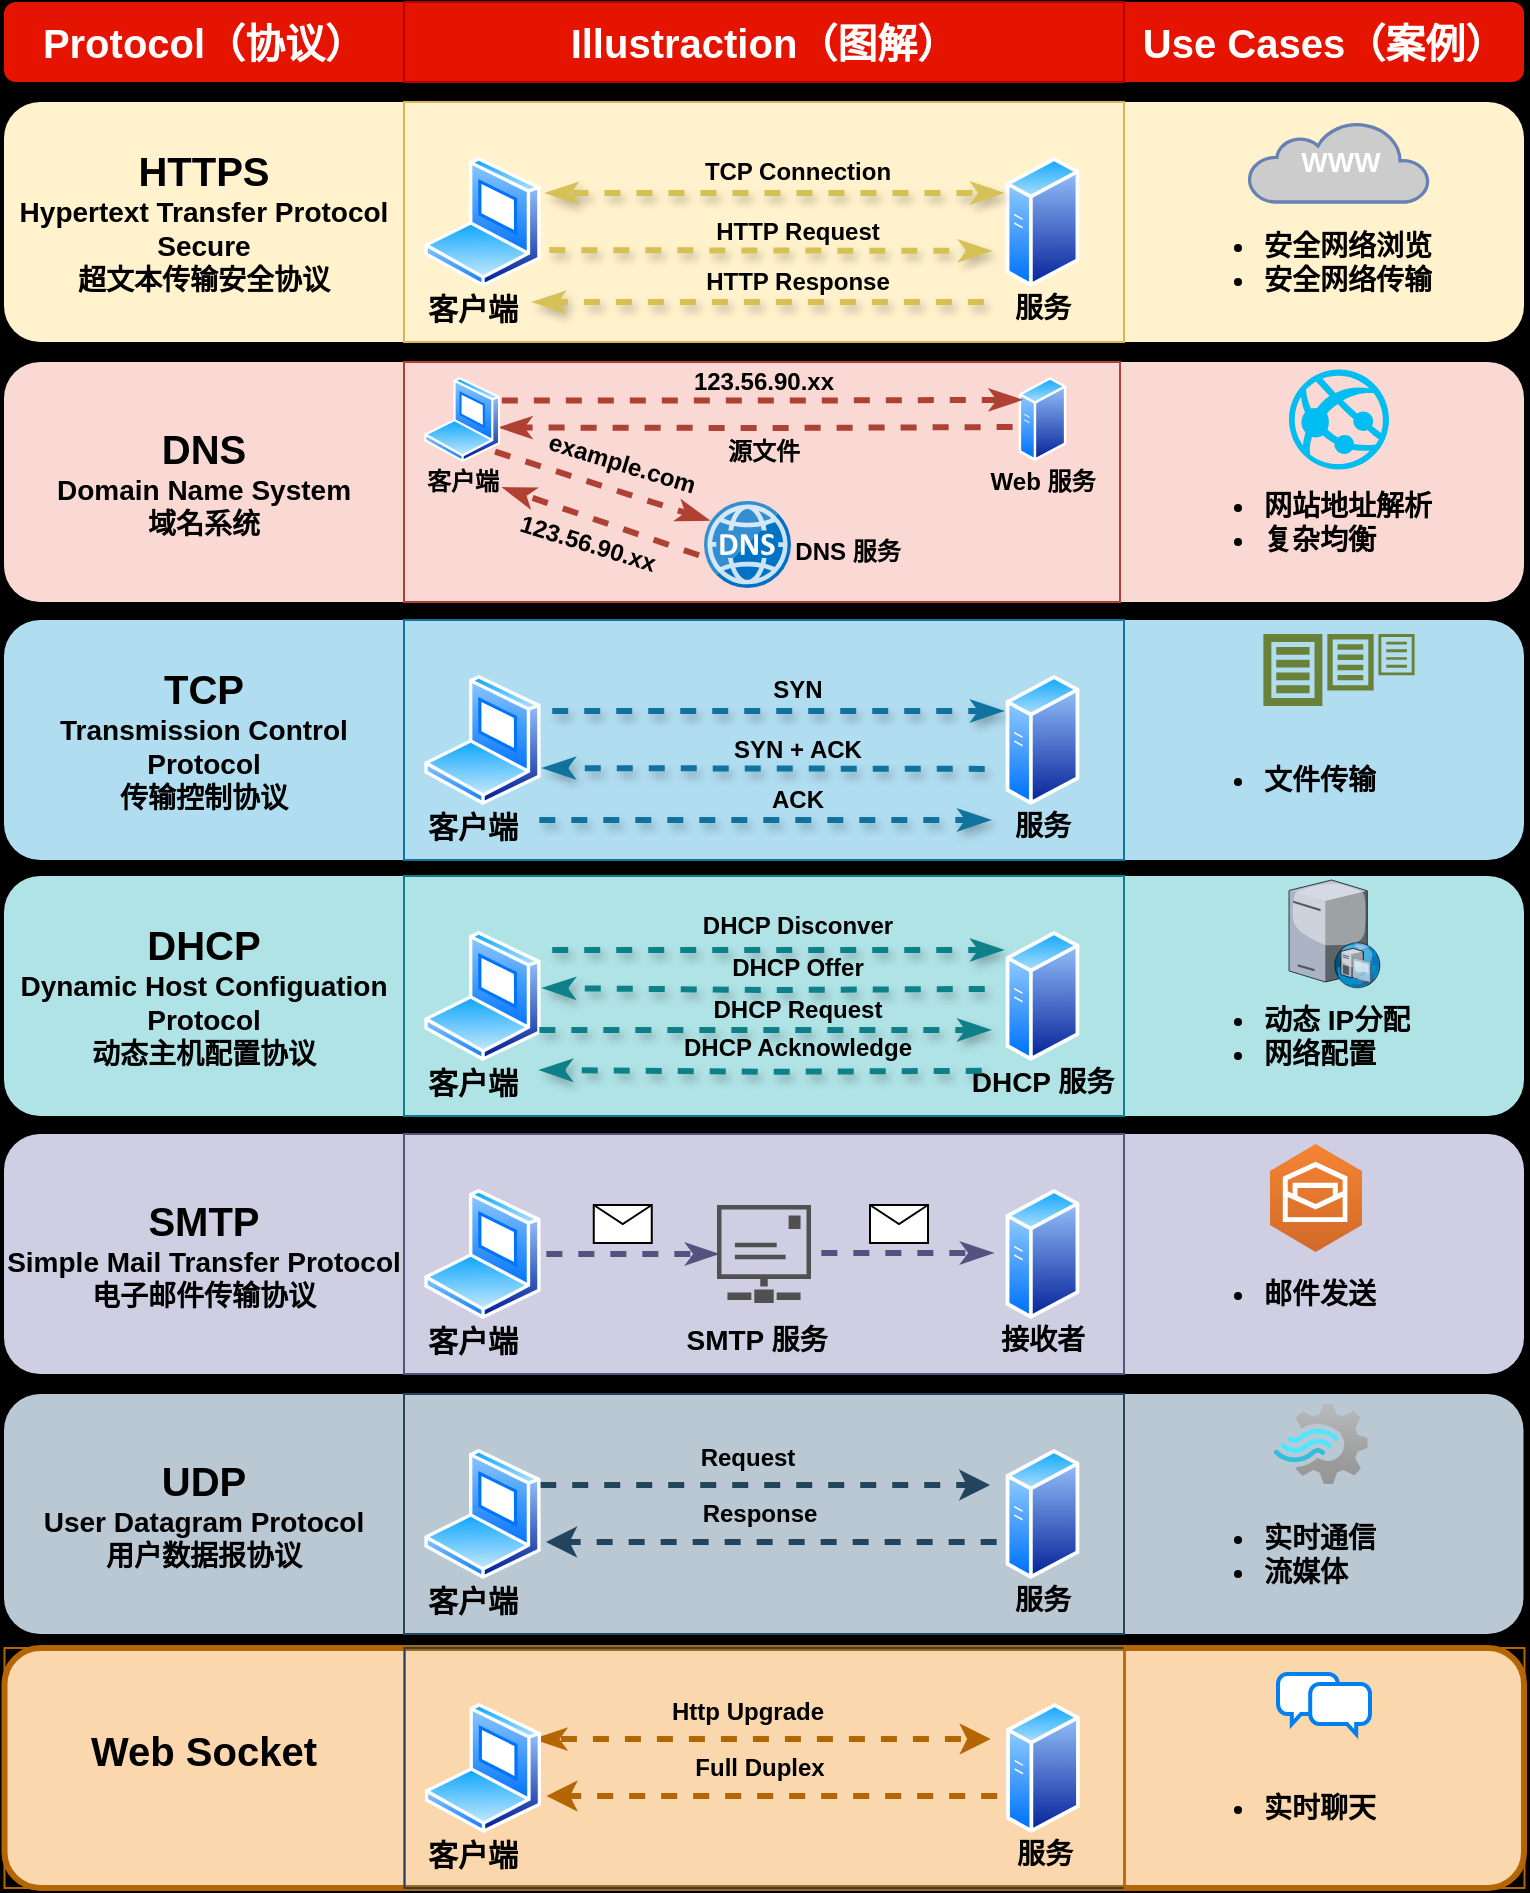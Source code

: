 <mxfile version="24.7.6">
  <diagram name="第 1 页" id="50eeZr3p8XBi8ec4Q3VI">
    <mxGraphModel dx="1306" dy="708" grid="0" gridSize="10" guides="1" tooltips="1" connect="1" arrows="1" fold="1" page="1" pageScale="1" pageWidth="827" pageHeight="1169" background="#000000" math="0" shadow="0">
      <root>
        <mxCell id="0" />
        <mxCell id="1" parent="0" />
        <mxCell id="QmDL1ngPozNIfJA5Vx8l-14" value="" style="childLayout=tableLayout;recursiveResize=0;shadow=0;fillColor=#e51400;fontColor=#FFFFFF;strokeColor=none;rounded=1;strokeWidth=3;" vertex="1" parent="1">
          <mxGeometry x="40" y="80" width="760" height="40" as="geometry" />
        </mxCell>
        <mxCell id="QmDL1ngPozNIfJA5Vx8l-15" value="" style="shape=tableRow;horizontal=0;startSize=0;swimlaneHead=0;swimlaneBody=0;top=0;left=0;bottom=0;right=0;dropTarget=0;collapsible=0;recursiveResize=0;expand=0;fontStyle=0;fillColor=none;strokeColor=inherit;" vertex="1" parent="QmDL1ngPozNIfJA5Vx8l-14">
          <mxGeometry width="760" height="40" as="geometry" />
        </mxCell>
        <mxCell id="QmDL1ngPozNIfJA5Vx8l-16" value="Protocol（协议）" style="connectable=0;recursiveResize=0;strokeColor=inherit;fillColor=none;align=center;whiteSpace=wrap;html=1;fontStyle=1;fontSize=20;fontColor=#ffffff;" vertex="1" parent="QmDL1ngPozNIfJA5Vx8l-15">
          <mxGeometry width="200" height="40" as="geometry">
            <mxRectangle width="200" height="40" as="alternateBounds" />
          </mxGeometry>
        </mxCell>
        <mxCell id="QmDL1ngPozNIfJA5Vx8l-17" value="Illustraction（图解）" style="connectable=0;recursiveResize=0;strokeColor=#b30000;fillColor=none;align=center;whiteSpace=wrap;html=1;fontStyle=1;fontSize=20;fontColor=#ffffff;strokeWidth=1;" vertex="1" parent="QmDL1ngPozNIfJA5Vx8l-15">
          <mxGeometry x="200" width="360" height="40" as="geometry">
            <mxRectangle width="360" height="40" as="alternateBounds" />
          </mxGeometry>
        </mxCell>
        <mxCell id="QmDL1ngPozNIfJA5Vx8l-18" value="Use&amp;nbsp;&lt;span style=&quot;background-color: initial; font-size: 20px;&quot;&gt;Cases（案例）&lt;/span&gt;" style="connectable=0;recursiveResize=0;strokeColor=inherit;fillColor=none;align=center;whiteSpace=wrap;html=1;fontStyle=1;fontSize=20;fontColor=#ffffff;" vertex="1" parent="QmDL1ngPozNIfJA5Vx8l-15">
          <mxGeometry x="560" width="200" height="40" as="geometry">
            <mxRectangle width="200" height="40" as="alternateBounds" />
          </mxGeometry>
        </mxCell>
        <mxCell id="QmDL1ngPozNIfJA5Vx8l-28" value="" style="childLayout=tableLayout;recursiveResize=0;shadow=0;fillColor=#fff2cc;strokeColor=none;strokeWidth=3;rounded=1;glass=0;" vertex="1" parent="1">
          <mxGeometry x="40" y="130" width="760" height="120" as="geometry" />
        </mxCell>
        <mxCell id="QmDL1ngPozNIfJA5Vx8l-29" value="" style="shape=tableRow;horizontal=0;startSize=0;swimlaneHead=0;swimlaneBody=0;top=0;left=0;bottom=0;right=0;dropTarget=0;collapsible=0;recursiveResize=0;expand=0;fontStyle=0;fillColor=none;strokeColor=inherit;" vertex="1" parent="QmDL1ngPozNIfJA5Vx8l-28">
          <mxGeometry width="760" height="120" as="geometry" />
        </mxCell>
        <mxCell id="QmDL1ngPozNIfJA5Vx8l-30" value="&lt;font style=&quot;font-size: 20px;&quot;&gt;&lt;b&gt;HTTPS&lt;/b&gt;&lt;/font&gt;&lt;div style=&quot;font-size: 14px;&quot;&gt;&lt;font style=&quot;font-size: 14px;&quot;&gt;&lt;b style=&quot;&quot;&gt;Hypertext Transfer Protocol Secure&lt;br&gt;&lt;/b&gt;&lt;/font&gt;&lt;/div&gt;&lt;div style=&quot;font-size: 14px;&quot;&gt;&lt;font style=&quot;font-size: 14px;&quot;&gt;&lt;b style=&quot;&quot;&gt;超文本&lt;span style=&quot;background-color: initial;&quot;&gt;传输&lt;/span&gt;&lt;span style=&quot;background-color: initial;&quot;&gt;安全协议&lt;/span&gt;&lt;/b&gt;&lt;/font&gt;&lt;/div&gt;" style="connectable=0;recursiveResize=0;strokeColor=inherit;fillColor=none;align=center;whiteSpace=wrap;html=1;" vertex="1" parent="QmDL1ngPozNIfJA5Vx8l-29">
          <mxGeometry width="200" height="120" as="geometry">
            <mxRectangle width="200" height="120" as="alternateBounds" />
          </mxGeometry>
        </mxCell>
        <mxCell id="QmDL1ngPozNIfJA5Vx8l-31" value="" style="connectable=0;recursiveResize=0;strokeColor=#d6b656;fillColor=none;align=center;whiteSpace=wrap;html=1;strokeWidth=1;" vertex="1" parent="QmDL1ngPozNIfJA5Vx8l-29">
          <mxGeometry x="200" width="360" height="120" as="geometry">
            <mxRectangle width="360" height="120" as="alternateBounds" />
          </mxGeometry>
        </mxCell>
        <mxCell id="QmDL1ngPozNIfJA5Vx8l-32" value="" style="connectable=0;recursiveResize=0;strokeColor=inherit;fillColor=none;align=center;whiteSpace=wrap;html=1;" vertex="1" parent="QmDL1ngPozNIfJA5Vx8l-29">
          <mxGeometry x="560" width="200" height="120" as="geometry">
            <mxRectangle width="200" height="120" as="alternateBounds" />
          </mxGeometry>
        </mxCell>
        <mxCell id="QmDL1ngPozNIfJA5Vx8l-35" value="" style="image;perimeter=ellipsePerimeter;html=1;align=center;shadow=0;dashed=0;spacingTop=3;image=img/lib/active_directory/generic_server.svg;" vertex="1" parent="1">
          <mxGeometry x="530" y="157.5" width="58.5" height="65" as="geometry" />
        </mxCell>
        <mxCell id="QmDL1ngPozNIfJA5Vx8l-37" style="edgeStyle=orthogonalEdgeStyle;rounded=0;orthogonalLoop=1;jettySize=auto;html=1;exitX=1;exitY=0.25;exitDx=0;exitDy=0;startArrow=classicThin;startFill=1;flowAnimation=1;strokeWidth=3;shadow=1;curved=0;strokeColor=#d6c157;endArrow=classicThin;endFill=1;" edge="1" parent="1">
          <mxGeometry relative="1" as="geometry">
            <mxPoint x="311.448" y="175.546" as="sourcePoint" />
            <mxPoint x="539.073" y="175.5" as="targetPoint" />
            <Array as="points">
              <mxPoint x="476" y="176" />
              <mxPoint x="476" y="176" />
            </Array>
          </mxGeometry>
        </mxCell>
        <mxCell id="QmDL1ngPozNIfJA5Vx8l-36" value="" style="image;aspect=fixed;perimeter=ellipsePerimeter;html=1;align=center;shadow=0;dashed=0;spacingTop=3;image=img/lib/active_directory/laptop_client.svg;" vertex="1" parent="1">
          <mxGeometry x="250" y="157.5" width="58.5" height="65" as="geometry" />
        </mxCell>
        <mxCell id="QmDL1ngPozNIfJA5Vx8l-39" style="edgeStyle=orthogonalEdgeStyle;rounded=0;orthogonalLoop=1;jettySize=auto;html=1;exitX=1;exitY=0.25;exitDx=0;exitDy=0;startArrow=none;startFill=0;flowAnimation=1;strokeWidth=3;shadow=1;curved=0;strokeColor=#d6c157;endArrow=classicThin;endFill=1;" edge="1" parent="1">
          <mxGeometry relative="1" as="geometry">
            <mxPoint x="532.623" y="230" as="sourcePoint" />
            <mxPoint x="304.998" y="230.046" as="targetPoint" />
            <Array as="points">
              <mxPoint x="469.55" y="230.5" />
              <mxPoint x="469.55" y="230.5" />
            </Array>
          </mxGeometry>
        </mxCell>
        <mxCell id="QmDL1ngPozNIfJA5Vx8l-40" value="&lt;font style=&quot;font-size: 15px;&quot;&gt;客户端&lt;/font&gt;" style="text;strokeColor=none;fillColor=none;html=1;fontSize=15;fontStyle=1;verticalAlign=middle;align=center;" vertex="1" parent="1">
          <mxGeometry x="238.5" y="222.5" width="70" height="20" as="geometry" />
        </mxCell>
        <mxCell id="QmDL1ngPozNIfJA5Vx8l-41" value="&lt;span style=&quot;font-size: 14px;&quot;&gt;服务&lt;/span&gt;" style="text;strokeColor=none;fillColor=none;html=1;fontSize=14;fontStyle=1;verticalAlign=middle;align=center;" vertex="1" parent="1">
          <mxGeometry x="524.25" y="222.5" width="70" height="20" as="geometry" />
        </mxCell>
        <mxCell id="QmDL1ngPozNIfJA5Vx8l-42" value="TCP Connection" style="text;html=1;align=center;verticalAlign=middle;whiteSpace=wrap;rounded=0;fontStyle=1" vertex="1" parent="1">
          <mxGeometry x="384" y="150" width="106" height="30" as="geometry" />
        </mxCell>
        <mxCell id="QmDL1ngPozNIfJA5Vx8l-44" value="" style="edgeStyle=orthogonalEdgeStyle;rounded=0;orthogonalLoop=1;jettySize=auto;html=1;exitX=1;exitY=0.25;exitDx=0;exitDy=0;startArrow=none;startFill=0;flowAnimation=1;strokeWidth=3;shadow=1;curved=0;strokeColor=#d6c157;entryX=0;entryY=0.75;entryDx=0;entryDy=0;endArrow=classicThin;endFill=1;" edge="1" parent="1" target="QmDL1ngPozNIfJA5Vx8l-35">
          <mxGeometry relative="1" as="geometry">
            <mxPoint x="309.998" y="204.046" as="sourcePoint" />
            <mxPoint x="537.623" y="204" as="targetPoint" />
            <Array as="points" />
          </mxGeometry>
        </mxCell>
        <mxCell id="QmDL1ngPozNIfJA5Vx8l-43" value="HTTP Request" style="text;html=1;align=center;verticalAlign=middle;whiteSpace=wrap;rounded=0;fontStyle=1" vertex="1" parent="1">
          <mxGeometry x="384" y="180" width="106" height="30" as="geometry" />
        </mxCell>
        <mxCell id="QmDL1ngPozNIfJA5Vx8l-45" value="HTTP Response" style="text;html=1;align=center;verticalAlign=middle;whiteSpace=wrap;rounded=0;fontStyle=1" vertex="1" parent="1">
          <mxGeometry x="384" y="205" width="106" height="30" as="geometry" />
        </mxCell>
        <mxCell id="QmDL1ngPozNIfJA5Vx8l-47" value="WWW" style="html=1;outlineConnect=0;fillColor=#CCCCCC;strokeColor=#6881B3;gradientColor=none;gradientDirection=north;strokeWidth=2;shape=mxgraph.networks.cloud;fontColor=#ffffff;fontStyle=1;fontSize=14;" vertex="1" parent="1">
          <mxGeometry x="662.5" y="140" width="90" height="40" as="geometry" />
        </mxCell>
        <mxCell id="QmDL1ngPozNIfJA5Vx8l-49" value="&lt;ul style=&quot;font-size: 14px;&quot;&gt;&lt;li style=&quot;font-size: 14px;&quot;&gt;安全网络浏览&lt;/li&gt;&lt;li style=&quot;font-size: 14px;&quot;&gt;安全网络传输&lt;/li&gt;&lt;/ul&gt;" style="text;strokeColor=none;fillColor=none;html=1;whiteSpace=wrap;verticalAlign=middle;overflow=hidden;fontStyle=1;fontSize=14;" vertex="1" parent="1">
          <mxGeometry x="627.5" y="170" width="160" height="80" as="geometry" />
        </mxCell>
        <mxCell id="QmDL1ngPozNIfJA5Vx8l-50" value="" style="childLayout=tableLayout;recursiveResize=0;shadow=0;fillColor=#fad9d5;strokeColor=none;strokeWidth=3;rounded=1;glass=0;" vertex="1" parent="1">
          <mxGeometry x="40" y="260" width="760" height="120" as="geometry" />
        </mxCell>
        <mxCell id="QmDL1ngPozNIfJA5Vx8l-51" value="" style="shape=tableRow;horizontal=0;startSize=0;swimlaneHead=0;swimlaneBody=0;top=0;left=0;bottom=0;right=0;dropTarget=0;collapsible=0;recursiveResize=0;expand=0;fontStyle=0;fillColor=none;strokeColor=inherit;" vertex="1" parent="QmDL1ngPozNIfJA5Vx8l-50">
          <mxGeometry width="760" height="120" as="geometry" />
        </mxCell>
        <mxCell id="QmDL1ngPozNIfJA5Vx8l-52" value="&lt;span style=&quot;font-size: 20px;&quot;&gt;&lt;b&gt;DNS&lt;/b&gt;&lt;/span&gt;&lt;br&gt;&lt;div style=&quot;font-size: 14px;&quot;&gt;&lt;font style=&quot;font-size: 14px;&quot;&gt;&lt;b style=&quot;&quot;&gt;Domain Name System&lt;br&gt;&lt;/b&gt;&lt;/font&gt;&lt;/div&gt;&lt;div style=&quot;font-size: 14px;&quot;&gt;&lt;b&gt;域名系统&lt;/b&gt;&lt;/div&gt;" style="connectable=0;recursiveResize=0;strokeColor=inherit;fillColor=none;align=center;whiteSpace=wrap;html=1;" vertex="1" parent="QmDL1ngPozNIfJA5Vx8l-51">
          <mxGeometry width="200" height="120" as="geometry">
            <mxRectangle width="200" height="120" as="alternateBounds" />
          </mxGeometry>
        </mxCell>
        <mxCell id="QmDL1ngPozNIfJA5Vx8l-53" value="" style="connectable=0;recursiveResize=0;strokeColor=#ae4133;fillColor=none;align=center;whiteSpace=wrap;html=1;strokeWidth=1;" vertex="1" parent="QmDL1ngPozNIfJA5Vx8l-51">
          <mxGeometry x="200" width="358" height="120" as="geometry">
            <mxRectangle width="358" height="120" as="alternateBounds" />
          </mxGeometry>
        </mxCell>
        <mxCell id="QmDL1ngPozNIfJA5Vx8l-54" value="" style="connectable=0;recursiveResize=0;strokeColor=inherit;fillColor=none;align=center;whiteSpace=wrap;html=1;" vertex="1" parent="QmDL1ngPozNIfJA5Vx8l-51">
          <mxGeometry x="558" width="202" height="120" as="geometry">
            <mxRectangle width="202" height="120" as="alternateBounds" />
          </mxGeometry>
        </mxCell>
        <mxCell id="QmDL1ngPozNIfJA5Vx8l-71" style="edgeStyle=orthogonalEdgeStyle;rounded=0;orthogonalLoop=1;jettySize=auto;html=1;exitX=0;exitY=0.5;exitDx=0;exitDy=0;entryX=1;entryY=0.5;entryDx=0;entryDy=0;strokeWidth=3;strokeColor=#ae4133;flowAnimation=1;endArrow=classicThin;endFill=1;" edge="1" parent="1">
          <mxGeometry relative="1" as="geometry">
            <mxPoint x="546.97" y="292.5" as="sourcePoint" />
            <mxPoint x="288.25" y="292.75" as="targetPoint" />
          </mxGeometry>
        </mxCell>
        <mxCell id="QmDL1ngPozNIfJA5Vx8l-55" value="" style="image;perimeter=ellipsePerimeter;html=1;align=center;shadow=0;dashed=0;spacingTop=3;image=img/lib/active_directory/generic_server.svg;aspect=fixed;" vertex="1" parent="1">
          <mxGeometry x="546.97" y="267.5" width="24.55" height="42" as="geometry" />
        </mxCell>
        <mxCell id="QmDL1ngPozNIfJA5Vx8l-69" style="edgeStyle=orthogonalEdgeStyle;rounded=0;orthogonalLoop=1;jettySize=auto;html=1;exitX=1;exitY=0.25;exitDx=0;exitDy=0;entryX=0;entryY=0.25;entryDx=0;entryDy=0;strokeWidth=3;strokeColor=#ae4133;flowAnimation=1;endArrow=classicThin;endFill=1;" edge="1" parent="1" source="QmDL1ngPozNIfJA5Vx8l-57" target="QmDL1ngPozNIfJA5Vx8l-55">
          <mxGeometry relative="1" as="geometry" />
        </mxCell>
        <mxCell id="QmDL1ngPozNIfJA5Vx8l-57" value="" style="image;aspect=fixed;perimeter=ellipsePerimeter;html=1;align=center;shadow=0;dashed=0;spacingTop=3;image=img/lib/active_directory/laptop_client.svg;" vertex="1" parent="1">
          <mxGeometry x="250" y="267.5" width="38.25" height="42.5" as="geometry" />
        </mxCell>
        <mxCell id="QmDL1ngPozNIfJA5Vx8l-59" value="&lt;font style=&quot;font-size: 12px;&quot;&gt;客户端&lt;/font&gt;" style="text;strokeColor=none;fillColor=none;html=1;fontSize=12;fontStyle=1;verticalAlign=middle;align=center;" vertex="1" parent="1">
          <mxGeometry x="234.13" y="309.5" width="70" height="20" as="geometry" />
        </mxCell>
        <mxCell id="QmDL1ngPozNIfJA5Vx8l-66" value="&lt;ul style=&quot;font-size: 14px;&quot;&gt;&lt;li style=&quot;font-size: 14px;&quot;&gt;网站地址解析&lt;/li&gt;&lt;li style=&quot;font-size: 14px;&quot;&gt;复杂均衡&lt;/li&gt;&lt;/ul&gt;" style="text;strokeColor=none;fillColor=none;html=1;whiteSpace=wrap;verticalAlign=middle;overflow=hidden;fontStyle=1;fontSize=14;" vertex="1" parent="1">
          <mxGeometry x="627.5" y="300" width="160" height="80" as="geometry" />
        </mxCell>
        <mxCell id="QmDL1ngPozNIfJA5Vx8l-67" value="&lt;font style=&quot;font-size: 12px;&quot;&gt;Web 服务&lt;/font&gt;" style="text;strokeColor=none;fillColor=none;html=1;fontSize=12;fontStyle=1;verticalAlign=middle;align=center;" vertex="1" parent="1">
          <mxGeometry x="524.25" y="309.5" width="70" height="20" as="geometry" />
        </mxCell>
        <mxCell id="QmDL1ngPozNIfJA5Vx8l-70" value="123.56.90.xx" style="text;html=1;align=center;verticalAlign=middle;whiteSpace=wrap;rounded=0;fontStyle=1" vertex="1" parent="1">
          <mxGeometry x="367" y="255" width="106" height="30" as="geometry" />
        </mxCell>
        <mxCell id="QmDL1ngPozNIfJA5Vx8l-72" value="源文件" style="text;html=1;align=center;verticalAlign=middle;whiteSpace=wrap;rounded=0;fontStyle=1" vertex="1" parent="1">
          <mxGeometry x="367" y="290" width="106" height="30" as="geometry" />
        </mxCell>
        <mxCell id="QmDL1ngPozNIfJA5Vx8l-76" value="" style="image;sketch=0;aspect=fixed;html=1;points=[];align=center;fontSize=12;image=img/lib/mscae/DNS.svg;" vertex="1" parent="1">
          <mxGeometry x="390" y="329.5" width="43.5" height="43.5" as="geometry" />
        </mxCell>
        <mxCell id="QmDL1ngPozNIfJA5Vx8l-77" value="DNS 服务" style="text;html=1;align=center;verticalAlign=middle;whiteSpace=wrap;rounded=0;fontStyle=1" vertex="1" parent="1">
          <mxGeometry x="433.5" y="340" width="56" height="30" as="geometry" />
        </mxCell>
        <mxCell id="QmDL1ngPozNIfJA5Vx8l-78" style="rounded=0;orthogonalLoop=1;jettySize=auto;html=1;entryX=0.046;entryY=0.218;entryDx=0;entryDy=0;entryPerimeter=0;strokeWidth=3;strokeColor=#ae4133;flowAnimation=1;endArrow=classicThin;endFill=1;" edge="1" parent="1" target="QmDL1ngPozNIfJA5Vx8l-76">
          <mxGeometry relative="1" as="geometry">
            <mxPoint x="283" y="304" as="sourcePoint" />
          </mxGeometry>
        </mxCell>
        <mxCell id="QmDL1ngPozNIfJA5Vx8l-79" value="example.com" style="text;html=1;align=center;verticalAlign=middle;whiteSpace=wrap;rounded=0;fontStyle=1;rotation=17;" vertex="1" parent="1">
          <mxGeometry x="305.44" y="301.43" width="87.87" height="20" as="geometry" />
        </mxCell>
        <mxCell id="QmDL1ngPozNIfJA5Vx8l-81" style="rounded=0;orthogonalLoop=1;jettySize=auto;html=1;exitX=1;exitY=1;exitDx=0;exitDy=0;strokeWidth=3;strokeColor=#ae4133;flowAnimation=1;endArrow=classicThin;endFill=1;" edge="1" parent="1">
          <mxGeometry relative="1" as="geometry">
            <mxPoint x="390" y="357.5" as="sourcePoint" />
            <mxPoint x="290" y="323" as="targetPoint" />
          </mxGeometry>
        </mxCell>
        <mxCell id="QmDL1ngPozNIfJA5Vx8l-82" value="123.56.90.xx" style="text;html=1;align=center;verticalAlign=middle;whiteSpace=wrap;rounded=0;fontStyle=1;rotation=17;" vertex="1" parent="1">
          <mxGeometry x="288.25" y="341.25" width="87.87" height="20" as="geometry" />
        </mxCell>
        <mxCell id="QmDL1ngPozNIfJA5Vx8l-83" value="" style="verticalLabelPosition=bottom;html=1;verticalAlign=top;align=center;strokeColor=none;fillColor=#00BEF2;shape=mxgraph.azure.azure_website;pointerEvents=1;" vertex="1" parent="1">
          <mxGeometry x="682.5" y="263.75" width="50" height="50" as="geometry" />
        </mxCell>
        <mxCell id="QmDL1ngPozNIfJA5Vx8l-86" value="" style="childLayout=tableLayout;recursiveResize=0;shadow=0;fillColor=#b1ddf0;strokeColor=none;strokeWidth=3;rounded=1;glass=0;" vertex="1" parent="1">
          <mxGeometry x="40" y="389" width="760" height="120" as="geometry" />
        </mxCell>
        <mxCell id="QmDL1ngPozNIfJA5Vx8l-87" value="" style="shape=tableRow;horizontal=0;startSize=0;swimlaneHead=0;swimlaneBody=0;top=0;left=0;bottom=0;right=0;dropTarget=0;collapsible=0;recursiveResize=0;expand=0;fontStyle=0;fillColor=none;strokeColor=inherit;" vertex="1" parent="QmDL1ngPozNIfJA5Vx8l-86">
          <mxGeometry width="760" height="120" as="geometry" />
        </mxCell>
        <mxCell id="QmDL1ngPozNIfJA5Vx8l-88" value="&lt;font style=&quot;font-size: 20px;&quot;&gt;&lt;b&gt;TCP&lt;/b&gt;&lt;/font&gt;&lt;div style=&quot;font-size: 14px;&quot;&gt;&lt;font style=&quot;font-size: 14px;&quot;&gt;&lt;b style=&quot;&quot;&gt;Transmission Control Protocol&lt;br&gt;&lt;/b&gt;&lt;/font&gt;&lt;/div&gt;&lt;div style=&quot;font-size: 14px;&quot;&gt;&lt;b&gt;传输控制协议&lt;/b&gt;&lt;/div&gt;" style="connectable=0;recursiveResize=0;strokeColor=inherit;fillColor=none;align=center;whiteSpace=wrap;html=1;" vertex="1" parent="QmDL1ngPozNIfJA5Vx8l-87">
          <mxGeometry width="200" height="120" as="geometry">
            <mxRectangle width="200" height="120" as="alternateBounds" />
          </mxGeometry>
        </mxCell>
        <mxCell id="QmDL1ngPozNIfJA5Vx8l-89" value="" style="connectable=0;recursiveResize=0;strokeColor=#11739e;fillColor=none;align=center;whiteSpace=wrap;html=1;strokeWidth=1;" vertex="1" parent="QmDL1ngPozNIfJA5Vx8l-87">
          <mxGeometry x="200" width="360" height="120" as="geometry">
            <mxRectangle width="360" height="120" as="alternateBounds" />
          </mxGeometry>
        </mxCell>
        <mxCell id="QmDL1ngPozNIfJA5Vx8l-90" value="" style="connectable=0;recursiveResize=0;strokeColor=inherit;fillColor=none;align=center;whiteSpace=wrap;html=1;" vertex="1" parent="QmDL1ngPozNIfJA5Vx8l-87">
          <mxGeometry x="560" width="200" height="120" as="geometry">
            <mxRectangle width="200" height="120" as="alternateBounds" />
          </mxGeometry>
        </mxCell>
        <mxCell id="QmDL1ngPozNIfJA5Vx8l-91" value="" style="image;perimeter=ellipsePerimeter;html=1;align=center;shadow=0;dashed=0;spacingTop=3;image=img/lib/active_directory/generic_server.svg;" vertex="1" parent="1">
          <mxGeometry x="530" y="416.5" width="58.5" height="65" as="geometry" />
        </mxCell>
        <mxCell id="QmDL1ngPozNIfJA5Vx8l-92" style="edgeStyle=orthogonalEdgeStyle;rounded=0;orthogonalLoop=1;jettySize=auto;html=1;exitX=1;exitY=0.25;exitDx=0;exitDy=0;startArrow=none;startFill=0;flowAnimation=1;strokeWidth=3;shadow=1;curved=0;strokeColor=#10739e;endArrow=classicThin;endFill=1;fillColor=#b1ddf0;" edge="1" parent="1">
          <mxGeometry relative="1" as="geometry">
            <mxPoint x="311.448" y="434.546" as="sourcePoint" />
            <mxPoint x="539.073" y="434.5" as="targetPoint" />
            <Array as="points">
              <mxPoint x="476" y="435" />
              <mxPoint x="476" y="435" />
            </Array>
          </mxGeometry>
        </mxCell>
        <mxCell id="QmDL1ngPozNIfJA5Vx8l-93" value="" style="image;aspect=fixed;perimeter=ellipsePerimeter;html=1;align=center;shadow=0;dashed=0;spacingTop=3;image=img/lib/active_directory/laptop_client.svg;" vertex="1" parent="1">
          <mxGeometry x="250" y="416.5" width="58.5" height="65" as="geometry" />
        </mxCell>
        <mxCell id="QmDL1ngPozNIfJA5Vx8l-94" style="edgeStyle=orthogonalEdgeStyle;rounded=0;orthogonalLoop=1;jettySize=auto;html=1;exitX=1;exitY=0.25;exitDx=0;exitDy=0;startArrow=none;startFill=0;flowAnimation=1;strokeWidth=3;shadow=1;curved=0;strokeColor=#10739e;endArrow=classicThin;endFill=1;fillColor=#b1ddf0;" edge="1" parent="1">
          <mxGeometry relative="1" as="geometry">
            <mxPoint x="304.998" y="489.046" as="sourcePoint" />
            <mxPoint x="532.623" y="489" as="targetPoint" />
            <Array as="points">
              <mxPoint x="469.55" y="489.5" />
              <mxPoint x="469.55" y="489.5" />
            </Array>
          </mxGeometry>
        </mxCell>
        <mxCell id="QmDL1ngPozNIfJA5Vx8l-95" value="&lt;font style=&quot;font-size: 15px;&quot;&gt;客户端&lt;/font&gt;" style="text;strokeColor=none;fillColor=none;html=1;fontSize=15;fontStyle=1;verticalAlign=middle;align=center;" vertex="1" parent="1">
          <mxGeometry x="238.5" y="481.5" width="70" height="20" as="geometry" />
        </mxCell>
        <mxCell id="QmDL1ngPozNIfJA5Vx8l-96" value="&lt;span style=&quot;font-size: 14px;&quot;&gt;服务&lt;/span&gt;" style="text;strokeColor=none;fillColor=none;html=1;fontSize=14;fontStyle=1;verticalAlign=middle;align=center;" vertex="1" parent="1">
          <mxGeometry x="524.25" y="481.5" width="70" height="20" as="geometry" />
        </mxCell>
        <mxCell id="QmDL1ngPozNIfJA5Vx8l-97" value="SYN" style="text;html=1;align=center;verticalAlign=middle;whiteSpace=wrap;rounded=0;fontStyle=1" vertex="1" parent="1">
          <mxGeometry x="384" y="409" width="106" height="30" as="geometry" />
        </mxCell>
        <mxCell id="QmDL1ngPozNIfJA5Vx8l-98" value="" style="edgeStyle=orthogonalEdgeStyle;rounded=0;orthogonalLoop=1;jettySize=auto;html=1;exitX=0;exitY=0.75;exitDx=0;exitDy=0;startArrow=none;startFill=0;flowAnimation=1;strokeWidth=3;shadow=1;curved=0;strokeColor=#10739e;entryX=0;entryY=0.75;entryDx=0;entryDy=0;endArrow=classicThin;endFill=1;fillColor=#b1ddf0;" edge="1" parent="1" source="QmDL1ngPozNIfJA5Vx8l-91">
          <mxGeometry relative="1" as="geometry">
            <mxPoint x="537.623" y="463" as="sourcePoint" />
            <mxPoint x="309.998" y="463.046" as="targetPoint" />
            <Array as="points" />
          </mxGeometry>
        </mxCell>
        <mxCell id="QmDL1ngPozNIfJA5Vx8l-99" value="SYN + ACK" style="text;html=1;align=center;verticalAlign=middle;whiteSpace=wrap;rounded=0;fontStyle=1" vertex="1" parent="1">
          <mxGeometry x="384" y="439" width="106" height="30" as="geometry" />
        </mxCell>
        <mxCell id="QmDL1ngPozNIfJA5Vx8l-100" value="ACK" style="text;html=1;align=center;verticalAlign=middle;whiteSpace=wrap;rounded=0;fontStyle=1" vertex="1" parent="1">
          <mxGeometry x="384" y="464" width="106" height="30" as="geometry" />
        </mxCell>
        <mxCell id="QmDL1ngPozNIfJA5Vx8l-102" value="&lt;ul style=&quot;font-size: 14px;&quot;&gt;&lt;li style=&quot;font-size: 14px;&quot;&gt;文件传输&lt;/li&gt;&lt;/ul&gt;" style="text;strokeColor=none;fillColor=none;html=1;whiteSpace=wrap;verticalAlign=middle;overflow=hidden;fontStyle=1;fontSize=14;" vertex="1" parent="1">
          <mxGeometry x="627.5" y="429" width="160" height="80" as="geometry" />
        </mxCell>
        <mxCell id="QmDL1ngPozNIfJA5Vx8l-103" value="" style="dashed=0;outlineConnect=0;html=1;align=center;labelPosition=center;verticalLabelPosition=bottom;verticalAlign=top;shape=mxgraph.weblogos.citeulike;fillColor=#698139" vertex="1" parent="1">
          <mxGeometry x="669.7" y="396" width="75.6" height="36" as="geometry" />
        </mxCell>
        <mxCell id="QmDL1ngPozNIfJA5Vx8l-104" value="" style="childLayout=tableLayout;recursiveResize=0;shadow=0;fillColor=#b0e3e6;strokeColor=none;strokeWidth=3;rounded=1;glass=0;" vertex="1" parent="1">
          <mxGeometry x="40" y="517" width="760" height="120" as="geometry" />
        </mxCell>
        <mxCell id="QmDL1ngPozNIfJA5Vx8l-105" value="" style="shape=tableRow;horizontal=0;startSize=0;swimlaneHead=0;swimlaneBody=0;top=0;left=0;bottom=0;right=0;dropTarget=0;collapsible=0;recursiveResize=0;expand=0;fontStyle=0;fillColor=none;strokeColor=inherit;" vertex="1" parent="QmDL1ngPozNIfJA5Vx8l-104">
          <mxGeometry width="760" height="120" as="geometry" />
        </mxCell>
        <mxCell id="QmDL1ngPozNIfJA5Vx8l-106" value="&lt;span style=&quot;font-size: 20px;&quot;&gt;&lt;b&gt;DHCP&lt;/b&gt;&lt;/span&gt;&lt;br&gt;&lt;div style=&quot;font-size: 14px;&quot;&gt;&lt;font style=&quot;font-size: 14px;&quot;&gt;&lt;b style=&quot;&quot;&gt;Dynamic Host Configuation Protocol&lt;br&gt;&lt;/b&gt;&lt;/font&gt;&lt;/div&gt;&lt;div style=&quot;font-size: 14px;&quot;&gt;&lt;b&gt;动态主机配置协议&lt;/b&gt;&lt;/div&gt;" style="connectable=0;recursiveResize=0;strokeColor=inherit;fillColor=none;align=center;whiteSpace=wrap;html=1;" vertex="1" parent="QmDL1ngPozNIfJA5Vx8l-105">
          <mxGeometry width="200" height="120" as="geometry">
            <mxRectangle width="200" height="120" as="alternateBounds" />
          </mxGeometry>
        </mxCell>
        <mxCell id="QmDL1ngPozNIfJA5Vx8l-107" value="" style="connectable=0;recursiveResize=0;strokeColor=#0f8089;fillColor=none;align=center;whiteSpace=wrap;html=1;strokeWidth=1;" vertex="1" parent="QmDL1ngPozNIfJA5Vx8l-105">
          <mxGeometry x="200" width="360" height="120" as="geometry">
            <mxRectangle width="360" height="120" as="alternateBounds" />
          </mxGeometry>
        </mxCell>
        <mxCell id="QmDL1ngPozNIfJA5Vx8l-108" value="" style="connectable=0;recursiveResize=0;strokeColor=inherit;fillColor=none;align=center;whiteSpace=wrap;html=1;" vertex="1" parent="QmDL1ngPozNIfJA5Vx8l-105">
          <mxGeometry x="560" width="200" height="120" as="geometry">
            <mxRectangle width="200" height="120" as="alternateBounds" />
          </mxGeometry>
        </mxCell>
        <mxCell id="QmDL1ngPozNIfJA5Vx8l-109" value="" style="image;perimeter=ellipsePerimeter;html=1;align=center;shadow=0;dashed=0;spacingTop=3;image=img/lib/active_directory/generic_server.svg;" vertex="1" parent="1">
          <mxGeometry x="530" y="544.5" width="58.5" height="65" as="geometry" />
        </mxCell>
        <mxCell id="QmDL1ngPozNIfJA5Vx8l-110" style="edgeStyle=orthogonalEdgeStyle;rounded=0;orthogonalLoop=1;jettySize=auto;html=1;exitX=1;exitY=0.25;exitDx=0;exitDy=0;startArrow=none;startFill=0;flowAnimation=1;strokeWidth=3;shadow=1;curved=0;strokeColor=#0e8088;endArrow=classicThin;endFill=1;fillColor=#b0e3e6;" edge="1" parent="1">
          <mxGeometry relative="1" as="geometry">
            <mxPoint x="311.448" y="554.046" as="sourcePoint" />
            <mxPoint x="539.073" y="554" as="targetPoint" />
            <Array as="points">
              <mxPoint x="476" y="554.5" />
              <mxPoint x="476" y="554.5" />
            </Array>
          </mxGeometry>
        </mxCell>
        <mxCell id="QmDL1ngPozNIfJA5Vx8l-111" value="" style="image;aspect=fixed;perimeter=ellipsePerimeter;html=1;align=center;shadow=0;dashed=0;spacingTop=3;image=img/lib/active_directory/laptop_client.svg;" vertex="1" parent="1">
          <mxGeometry x="250" y="544.5" width="58.5" height="65" as="geometry" />
        </mxCell>
        <mxCell id="QmDL1ngPozNIfJA5Vx8l-112" style="edgeStyle=orthogonalEdgeStyle;rounded=0;orthogonalLoop=1;jettySize=auto;html=1;exitX=1;exitY=0.25;exitDx=0;exitDy=0;startArrow=none;startFill=0;flowAnimation=1;strokeWidth=3;shadow=1;curved=0;strokeColor=#0e8088;endArrow=classicThin;endFill=1;fillColor=#b0e3e6;" edge="1" parent="1">
          <mxGeometry relative="1" as="geometry">
            <mxPoint x="304.998" y="594.046" as="sourcePoint" />
            <mxPoint x="532.623" y="594" as="targetPoint" />
            <Array as="points">
              <mxPoint x="469.55" y="594.5" />
              <mxPoint x="469.55" y="594.5" />
            </Array>
          </mxGeometry>
        </mxCell>
        <mxCell id="QmDL1ngPozNIfJA5Vx8l-113" value="&lt;font style=&quot;font-size: 15px;&quot;&gt;客户端&lt;/font&gt;" style="text;strokeColor=none;fillColor=none;html=1;fontSize=15;fontStyle=1;verticalAlign=middle;align=center;" vertex="1" parent="1">
          <mxGeometry x="238.5" y="609.5" width="70" height="20" as="geometry" />
        </mxCell>
        <mxCell id="QmDL1ngPozNIfJA5Vx8l-114" value="&lt;span style=&quot;font-size: 14px;&quot;&gt;DHCP 服务&lt;/span&gt;" style="text;strokeColor=none;fillColor=none;html=1;fontSize=14;fontStyle=1;verticalAlign=middle;align=center;" vertex="1" parent="1">
          <mxGeometry x="524.25" y="609.5" width="70" height="20" as="geometry" />
        </mxCell>
        <mxCell id="QmDL1ngPozNIfJA5Vx8l-115" value="DHCP Disconver" style="text;html=1;align=center;verticalAlign=middle;whiteSpace=wrap;rounded=0;fontStyle=1" vertex="1" parent="1">
          <mxGeometry x="384" y="527" width="106" height="30" as="geometry" />
        </mxCell>
        <mxCell id="QmDL1ngPozNIfJA5Vx8l-116" value="" style="edgeStyle=orthogonalEdgeStyle;rounded=0;orthogonalLoop=1;jettySize=auto;html=1;exitX=0;exitY=0.75;exitDx=0;exitDy=0;startArrow=none;startFill=0;flowAnimation=1;strokeWidth=3;shadow=1;curved=0;strokeColor=#0e8088;entryX=0;entryY=0.75;entryDx=0;entryDy=0;endArrow=classicThin;endFill=1;fillColor=#b0e3e6;" edge="1" parent="1">
          <mxGeometry relative="1" as="geometry">
            <mxPoint x="533.052" y="573.454" as="sourcePoint" />
            <mxPoint x="309.998" y="573.046" as="targetPoint" />
            <Array as="points" />
          </mxGeometry>
        </mxCell>
        <mxCell id="QmDL1ngPozNIfJA5Vx8l-117" value="DHCP Offer" style="text;html=1;align=center;verticalAlign=middle;whiteSpace=wrap;rounded=0;fontStyle=1" vertex="1" parent="1">
          <mxGeometry x="384" y="548" width="106" height="30" as="geometry" />
        </mxCell>
        <mxCell id="QmDL1ngPozNIfJA5Vx8l-118" value="DHCP Request" style="text;html=1;align=center;verticalAlign=middle;whiteSpace=wrap;rounded=0;fontStyle=1" vertex="1" parent="1">
          <mxGeometry x="384" y="569" width="106" height="30" as="geometry" />
        </mxCell>
        <mxCell id="QmDL1ngPozNIfJA5Vx8l-119" value="&lt;ul style=&quot;font-size: 14px;&quot;&gt;&lt;li style=&quot;font-size: 14px;&quot;&gt;动态 IP分配&lt;/li&gt;&lt;li style=&quot;font-size: 14px;&quot;&gt;网络配置&lt;/li&gt;&lt;/ul&gt;" style="text;strokeColor=none;fillColor=none;html=1;whiteSpace=wrap;verticalAlign=middle;overflow=hidden;fontStyle=1;fontSize=14;" vertex="1" parent="1">
          <mxGeometry x="627.5" y="557" width="160" height="80" as="geometry" />
        </mxCell>
        <mxCell id="QmDL1ngPozNIfJA5Vx8l-121" value="DHCP Acknowledge" style="text;html=1;align=center;verticalAlign=middle;whiteSpace=wrap;rounded=0;fontStyle=1" vertex="1" parent="1">
          <mxGeometry x="374" y="588" width="126" height="30" as="geometry" />
        </mxCell>
        <mxCell id="QmDL1ngPozNIfJA5Vx8l-122" value="" style="edgeStyle=orthogonalEdgeStyle;rounded=0;orthogonalLoop=1;jettySize=auto;html=1;exitX=0;exitY=0.75;exitDx=0;exitDy=0;startArrow=none;startFill=0;flowAnimation=1;strokeWidth=3;shadow=1;curved=0;strokeColor=#0e8088;entryX=0;entryY=0.75;entryDx=0;entryDy=0;endArrow=classicThin;endFill=1;fillColor=#b0e3e6;" edge="1" parent="1">
          <mxGeometry relative="1" as="geometry">
            <mxPoint x="531.532" y="614.404" as="sourcePoint" />
            <mxPoint x="308.478" y="613.996" as="targetPoint" />
            <Array as="points" />
          </mxGeometry>
        </mxCell>
        <mxCell id="QmDL1ngPozNIfJA5Vx8l-123" value="" style="verticalLabelPosition=bottom;sketch=0;aspect=fixed;html=1;verticalAlign=top;strokeColor=none;align=center;outlineConnect=0;shape=mxgraph.citrix.dhcp_server;" vertex="1" parent="1">
          <mxGeometry x="682.5" y="519" width="45.6" height="54" as="geometry" />
        </mxCell>
        <mxCell id="QmDL1ngPozNIfJA5Vx8l-124" value="" style="childLayout=tableLayout;recursiveResize=0;shadow=0;fillColor=#d0cee2;strokeColor=none;strokeWidth=3;rounded=1;glass=0;" vertex="1" parent="1">
          <mxGeometry x="40" y="646" width="760" height="120" as="geometry" />
        </mxCell>
        <mxCell id="QmDL1ngPozNIfJA5Vx8l-125" value="" style="shape=tableRow;horizontal=0;startSize=0;swimlaneHead=0;swimlaneBody=0;top=0;left=0;bottom=0;right=0;dropTarget=0;collapsible=0;recursiveResize=0;expand=0;fontStyle=0;fillColor=none;strokeColor=inherit;" vertex="1" parent="QmDL1ngPozNIfJA5Vx8l-124">
          <mxGeometry width="760" height="120" as="geometry" />
        </mxCell>
        <mxCell id="QmDL1ngPozNIfJA5Vx8l-126" value="&lt;span style=&quot;font-size: 20px;&quot;&gt;&lt;b&gt;SMTP&lt;/b&gt;&lt;/span&gt;&lt;br&gt;&lt;div style=&quot;font-size: 14px;&quot;&gt;&lt;b&gt;Simple Mail Transfer Protocol&lt;/b&gt;&lt;/div&gt;&lt;div style=&quot;font-size: 14px;&quot;&gt;&lt;b&gt;电子邮件传输协议&lt;/b&gt;&lt;/div&gt;" style="connectable=0;recursiveResize=0;strokeColor=inherit;fillColor=none;align=center;whiteSpace=wrap;html=1;" vertex="1" parent="QmDL1ngPozNIfJA5Vx8l-125">
          <mxGeometry width="200" height="120" as="geometry">
            <mxRectangle width="200" height="120" as="alternateBounds" />
          </mxGeometry>
        </mxCell>
        <mxCell id="QmDL1ngPozNIfJA5Vx8l-127" value="" style="connectable=0;recursiveResize=0;strokeColor=#56517e;fillColor=none;align=center;whiteSpace=wrap;html=1;strokeWidth=1;" vertex="1" parent="QmDL1ngPozNIfJA5Vx8l-125">
          <mxGeometry x="200" width="360" height="120" as="geometry">
            <mxRectangle width="360" height="120" as="alternateBounds" />
          </mxGeometry>
        </mxCell>
        <mxCell id="QmDL1ngPozNIfJA5Vx8l-128" value="" style="connectable=0;recursiveResize=0;strokeColor=inherit;fillColor=none;align=center;whiteSpace=wrap;html=1;" vertex="1" parent="QmDL1ngPozNIfJA5Vx8l-125">
          <mxGeometry x="560" width="200" height="120" as="geometry">
            <mxRectangle width="200" height="120" as="alternateBounds" />
          </mxGeometry>
        </mxCell>
        <mxCell id="QmDL1ngPozNIfJA5Vx8l-129" value="" style="image;perimeter=ellipsePerimeter;html=1;align=center;shadow=0;dashed=0;spacingTop=3;image=img/lib/active_directory/generic_server.svg;" vertex="1" parent="1">
          <mxGeometry x="530" y="673.5" width="58.5" height="65" as="geometry" />
        </mxCell>
        <mxCell id="QmDL1ngPozNIfJA5Vx8l-144" style="edgeStyle=orthogonalEdgeStyle;rounded=0;orthogonalLoop=1;jettySize=auto;html=1;exitX=1;exitY=0.5;exitDx=0;exitDy=0;strokeWidth=3;flowAnimation=1;endArrow=classicThin;endFill=1;fillColor=#d0cee2;strokeColor=#56517e;" edge="1" parent="1" source="QmDL1ngPozNIfJA5Vx8l-131" target="QmDL1ngPozNIfJA5Vx8l-143">
          <mxGeometry relative="1" as="geometry" />
        </mxCell>
        <mxCell id="QmDL1ngPozNIfJA5Vx8l-131" value="" style="image;aspect=fixed;perimeter=ellipsePerimeter;html=1;align=center;shadow=0;dashed=0;spacingTop=3;image=img/lib/active_directory/laptop_client.svg;" vertex="1" parent="1">
          <mxGeometry x="250" y="673.5" width="58.5" height="65" as="geometry" />
        </mxCell>
        <mxCell id="QmDL1ngPozNIfJA5Vx8l-133" value="&lt;font style=&quot;font-size: 15px;&quot;&gt;客户端&lt;/font&gt;" style="text;strokeColor=none;fillColor=none;html=1;fontSize=15;fontStyle=1;verticalAlign=middle;align=center;" vertex="1" parent="1">
          <mxGeometry x="238.5" y="738.5" width="70" height="20" as="geometry" />
        </mxCell>
        <mxCell id="QmDL1ngPozNIfJA5Vx8l-134" value="接收者" style="text;strokeColor=none;fillColor=none;html=1;fontSize=14;fontStyle=1;verticalAlign=middle;align=center;" vertex="1" parent="1">
          <mxGeometry x="524.25" y="738.5" width="70" height="20" as="geometry" />
        </mxCell>
        <mxCell id="QmDL1ngPozNIfJA5Vx8l-139" value="&lt;ul style=&quot;font-size: 14px;&quot;&gt;&lt;li style=&quot;font-size: 14px;&quot;&gt;邮件发送&lt;/li&gt;&lt;/ul&gt;" style="text;strokeColor=none;fillColor=none;html=1;whiteSpace=wrap;verticalAlign=middle;overflow=hidden;fontStyle=1;fontSize=14;" vertex="1" parent="1">
          <mxGeometry x="627.5" y="686" width="160" height="80" as="geometry" />
        </mxCell>
        <mxCell id="QmDL1ngPozNIfJA5Vx8l-143" value="" style="sketch=0;pointerEvents=1;shadow=0;dashed=0;html=1;strokeColor=none;fillColor=#505050;labelPosition=center;verticalLabelPosition=bottom;verticalAlign=top;outlineConnect=0;align=center;shape=mxgraph.office.communications.smtp_connector;" vertex="1" parent="1">
          <mxGeometry x="396.5" y="681.5" width="47" height="49" as="geometry" />
        </mxCell>
        <mxCell id="QmDL1ngPozNIfJA5Vx8l-145" style="edgeStyle=orthogonalEdgeStyle;rounded=0;orthogonalLoop=1;jettySize=auto;html=1;exitX=1;exitY=0.5;exitDx=0;exitDy=0;strokeWidth=3;flowAnimation=1;endArrow=classicThin;endFill=1;fillColor=#d0cee2;strokeColor=#56517e;" edge="1" parent="1">
          <mxGeometry relative="1" as="geometry">
            <mxPoint x="446" y="705.5" as="sourcePoint" />
            <mxPoint x="534" y="705.5" as="targetPoint" />
          </mxGeometry>
        </mxCell>
        <mxCell id="QmDL1ngPozNIfJA5Vx8l-146" value="" style="shape=message;html=1;html=1;outlineConnect=0;labelPosition=center;verticalLabelPosition=bottom;align=center;verticalAlign=top;" vertex="1" parent="1">
          <mxGeometry x="334.88" y="681.5" width="29" height="19" as="geometry" />
        </mxCell>
        <mxCell id="QmDL1ngPozNIfJA5Vx8l-147" value="" style="shape=message;html=1;html=1;outlineConnect=0;labelPosition=center;verticalLabelPosition=bottom;align=center;verticalAlign=top;" vertex="1" parent="1">
          <mxGeometry x="473" y="681.5" width="29" height="19" as="geometry" />
        </mxCell>
        <mxCell id="QmDL1ngPozNIfJA5Vx8l-149" value="SMTP 服务" style="text;strokeColor=none;fillColor=none;html=1;fontSize=14;fontStyle=1;verticalAlign=middle;align=center;" vertex="1" parent="1">
          <mxGeometry x="381" y="738.5" width="70" height="20" as="geometry" />
        </mxCell>
        <mxCell id="QmDL1ngPozNIfJA5Vx8l-150" value="" style="outlineConnect=0;dashed=0;verticalLabelPosition=bottom;verticalAlign=top;align=center;html=1;shape=mxgraph.aws3.workmail;fillColor=#D16A28;gradientColor=#F58435;gradientDirection=north;" vertex="1" parent="1">
          <mxGeometry x="673" y="651" width="46" height="54" as="geometry" />
        </mxCell>
        <mxCell id="QmDL1ngPozNIfJA5Vx8l-151" value="" style="childLayout=tableLayout;recursiveResize=0;shadow=0;fillColor=#bac8d3;strokeColor=none;strokeWidth=3;rounded=1;glass=0;" vertex="1" parent="1">
          <mxGeometry x="40" y="776" width="759.75" height="120" as="geometry" />
        </mxCell>
        <mxCell id="QmDL1ngPozNIfJA5Vx8l-152" value="" style="shape=tableRow;horizontal=0;startSize=0;swimlaneHead=0;swimlaneBody=0;top=0;left=0;bottom=0;right=0;dropTarget=0;collapsible=0;recursiveResize=0;expand=0;fontStyle=0;fillColor=none;strokeColor=inherit;" vertex="1" parent="QmDL1ngPozNIfJA5Vx8l-151">
          <mxGeometry width="759.75" height="120" as="geometry" />
        </mxCell>
        <mxCell id="QmDL1ngPozNIfJA5Vx8l-153" value="&lt;span style=&quot;font-size: 20px;&quot;&gt;&lt;b&gt;UDP&lt;/b&gt;&lt;/span&gt;&lt;br&gt;&lt;div style=&quot;font-size: 14px;&quot;&gt;&lt;b&gt;User Datagram Protocol&lt;/b&gt;&lt;/div&gt;&lt;div style=&quot;font-size: 14px;&quot;&gt;&lt;b&gt;用户数据报协议&lt;/b&gt;&lt;/div&gt;" style="connectable=0;recursiveResize=0;strokeColor=inherit;fillColor=none;align=center;whiteSpace=wrap;html=1;" vertex="1" parent="QmDL1ngPozNIfJA5Vx8l-152">
          <mxGeometry width="200" height="120" as="geometry">
            <mxRectangle width="200" height="120" as="alternateBounds" />
          </mxGeometry>
        </mxCell>
        <mxCell id="QmDL1ngPozNIfJA5Vx8l-154" value="" style="connectable=0;recursiveResize=0;strokeColor=#24445d;fillColor=none;align=center;whiteSpace=wrap;html=1;strokeWidth=1;" vertex="1" parent="QmDL1ngPozNIfJA5Vx8l-152">
          <mxGeometry x="200" width="360" height="120" as="geometry">
            <mxRectangle width="360" height="120" as="alternateBounds" />
          </mxGeometry>
        </mxCell>
        <mxCell id="QmDL1ngPozNIfJA5Vx8l-155" value="" style="connectable=0;recursiveResize=0;strokeColor=inherit;fillColor=none;align=center;whiteSpace=wrap;html=1;" vertex="1" parent="QmDL1ngPozNIfJA5Vx8l-152">
          <mxGeometry x="560" width="200" height="120" as="geometry">
            <mxRectangle width="200" height="120" as="alternateBounds" />
          </mxGeometry>
        </mxCell>
        <mxCell id="QmDL1ngPozNIfJA5Vx8l-156" value="" style="image;perimeter=ellipsePerimeter;html=1;align=center;shadow=0;dashed=0;spacingTop=3;image=img/lib/active_directory/generic_server.svg;" vertex="1" parent="1">
          <mxGeometry x="530" y="803.5" width="58.5" height="65" as="geometry" />
        </mxCell>
        <mxCell id="QmDL1ngPozNIfJA5Vx8l-169" style="edgeStyle=orthogonalEdgeStyle;rounded=0;orthogonalLoop=1;jettySize=auto;html=1;exitX=1;exitY=0.25;exitDx=0;exitDy=0;fillColor=#bac8d3;strokeColor=#23445d;strokeWidth=3;flowAnimation=1;" edge="1" parent="1" source="QmDL1ngPozNIfJA5Vx8l-158" target="QmDL1ngPozNIfJA5Vx8l-156">
          <mxGeometry relative="1" as="geometry">
            <Array as="points">
              <mxPoint x="473" y="822" />
              <mxPoint x="473" y="822" />
            </Array>
          </mxGeometry>
        </mxCell>
        <mxCell id="QmDL1ngPozNIfJA5Vx8l-158" value="" style="image;aspect=fixed;perimeter=ellipsePerimeter;html=1;align=center;shadow=0;dashed=0;spacingTop=3;image=img/lib/active_directory/laptop_client.svg;" vertex="1" parent="1">
          <mxGeometry x="250" y="803.5" width="58.5" height="65" as="geometry" />
        </mxCell>
        <mxCell id="QmDL1ngPozNIfJA5Vx8l-159" value="&lt;font style=&quot;font-size: 15px;&quot;&gt;客户端&lt;/font&gt;" style="text;strokeColor=none;fillColor=none;html=1;fontSize=15;fontStyle=1;verticalAlign=middle;align=center;" vertex="1" parent="1">
          <mxGeometry x="238.5" y="868.5" width="70" height="20" as="geometry" />
        </mxCell>
        <mxCell id="QmDL1ngPozNIfJA5Vx8l-160" value="服务" style="text;strokeColor=none;fillColor=none;html=1;fontSize=14;fontStyle=1;verticalAlign=middle;align=center;" vertex="1" parent="1">
          <mxGeometry x="524.25" y="868.5" width="70" height="20" as="geometry" />
        </mxCell>
        <mxCell id="QmDL1ngPozNIfJA5Vx8l-161" value="&lt;ul style=&quot;font-size: 14px;&quot;&gt;&lt;li style=&quot;font-size: 14px;&quot;&gt;实时通信&lt;/li&gt;&lt;li style=&quot;font-size: 14px;&quot;&gt;流媒体&lt;/li&gt;&lt;/ul&gt;" style="text;strokeColor=none;fillColor=none;html=1;whiteSpace=wrap;verticalAlign=middle;overflow=hidden;fontStyle=1;fontSize=14;" vertex="1" parent="1">
          <mxGeometry x="627.5" y="816" width="160" height="80" as="geometry" />
        </mxCell>
        <mxCell id="QmDL1ngPozNIfJA5Vx8l-168" value="" style="image;aspect=fixed;html=1;points=[];align=center;fontSize=12;image=img/lib/azure2/analytics/Stream_Analytics_Jobs.svg;" vertex="1" parent="1">
          <mxGeometry x="675" y="781" width="46.9" height="40" as="geometry" />
        </mxCell>
        <mxCell id="QmDL1ngPozNIfJA5Vx8l-170" value="Request" style="text;html=1;align=center;verticalAlign=middle;whiteSpace=wrap;rounded=0;fontStyle=1" vertex="1" parent="1">
          <mxGeometry x="358.75" y="793" width="106" height="30" as="geometry" />
        </mxCell>
        <mxCell id="QmDL1ngPozNIfJA5Vx8l-171" style="edgeStyle=orthogonalEdgeStyle;rounded=0;orthogonalLoop=1;jettySize=auto;html=1;exitX=1;exitY=0.25;exitDx=0;exitDy=0;fillColor=#bac8d3;strokeColor=#23445d;strokeWidth=3;flowAnimation=1;" edge="1" parent="1">
          <mxGeometry relative="1" as="geometry">
            <mxPoint x="539" y="850" as="sourcePoint" />
            <mxPoint x="311" y="850" as="targetPoint" />
            <Array as="points">
              <mxPoint x="479" y="850" />
              <mxPoint x="479" y="850" />
            </Array>
          </mxGeometry>
        </mxCell>
        <mxCell id="QmDL1ngPozNIfJA5Vx8l-172" value="Response" style="text;html=1;align=center;verticalAlign=middle;whiteSpace=wrap;rounded=0;fontStyle=1" vertex="1" parent="1">
          <mxGeometry x="364.75" y="821" width="106" height="30" as="geometry" />
        </mxCell>
        <mxCell id="QmDL1ngPozNIfJA5Vx8l-173" value="" style="childLayout=tableLayout;recursiveResize=0;shadow=0;fillColor=#fad7ac;strokeColor=#b46504;strokeWidth=3;rounded=1;glass=0;" vertex="1" parent="1">
          <mxGeometry x="40.25" y="903" width="759.75" height="120" as="geometry" />
        </mxCell>
        <mxCell id="QmDL1ngPozNIfJA5Vx8l-174" value="" style="shape=tableRow;horizontal=0;startSize=0;swimlaneHead=0;swimlaneBody=0;top=0;left=0;bottom=0;right=0;dropTarget=0;collapsible=0;recursiveResize=0;expand=0;fontStyle=0;fillColor=none;strokeColor=inherit;" vertex="1" parent="QmDL1ngPozNIfJA5Vx8l-173">
          <mxGeometry width="759.75" height="120" as="geometry" />
        </mxCell>
        <mxCell id="QmDL1ngPozNIfJA5Vx8l-175" value="&lt;span style=&quot;font-size: 20px;&quot;&gt;&lt;b&gt;Web Socket&lt;/b&gt;&lt;/span&gt;&lt;br&gt;&lt;div style=&quot;font-size: 14px;&quot;&gt;&lt;br&gt;&lt;/div&gt;" style="connectable=0;recursiveResize=0;strokeColor=inherit;fillColor=none;align=center;whiteSpace=wrap;html=1;" vertex="1" parent="QmDL1ngPozNIfJA5Vx8l-174">
          <mxGeometry width="200" height="120" as="geometry">
            <mxRectangle width="200" height="120" as="alternateBounds" />
          </mxGeometry>
        </mxCell>
        <mxCell id="QmDL1ngPozNIfJA5Vx8l-176" value="" style="connectable=0;recursiveResize=0;strokeColor=#24445d;fillColor=none;align=center;whiteSpace=wrap;html=1;strokeWidth=1;" vertex="1" parent="QmDL1ngPozNIfJA5Vx8l-174">
          <mxGeometry x="200" width="360" height="120" as="geometry">
            <mxRectangle width="360" height="120" as="alternateBounds" />
          </mxGeometry>
        </mxCell>
        <mxCell id="QmDL1ngPozNIfJA5Vx8l-177" value="" style="connectable=0;recursiveResize=0;strokeColor=inherit;fillColor=none;align=center;whiteSpace=wrap;html=1;" vertex="1" parent="QmDL1ngPozNIfJA5Vx8l-174">
          <mxGeometry x="560" width="200" height="120" as="geometry">
            <mxRectangle width="200" height="120" as="alternateBounds" />
          </mxGeometry>
        </mxCell>
        <mxCell id="QmDL1ngPozNIfJA5Vx8l-178" value="" style="image;perimeter=ellipsePerimeter;html=1;align=center;shadow=0;dashed=0;spacingTop=3;image=img/lib/active_directory/generic_server.svg;" vertex="1" parent="1">
          <mxGeometry x="530.25" y="930.5" width="58.5" height="65" as="geometry" />
        </mxCell>
        <mxCell id="QmDL1ngPozNIfJA5Vx8l-179" style="edgeStyle=orthogonalEdgeStyle;rounded=0;orthogonalLoop=1;jettySize=auto;html=1;exitX=1;exitY=0.25;exitDx=0;exitDy=0;fillColor=#fad7ac;strokeColor=#b46504;strokeWidth=3;flowAnimation=1;startArrow=classicThin;startFill=1;" edge="1" parent="1" source="QmDL1ngPozNIfJA5Vx8l-180" target="QmDL1ngPozNIfJA5Vx8l-178">
          <mxGeometry relative="1" as="geometry">
            <Array as="points">
              <mxPoint x="473.25" y="949" />
              <mxPoint x="473.25" y="949" />
            </Array>
          </mxGeometry>
        </mxCell>
        <mxCell id="QmDL1ngPozNIfJA5Vx8l-180" value="" style="image;aspect=fixed;perimeter=ellipsePerimeter;html=1;align=center;shadow=0;dashed=0;spacingTop=3;image=img/lib/active_directory/laptop_client.svg;" vertex="1" parent="1">
          <mxGeometry x="250.25" y="930.5" width="58.5" height="65" as="geometry" />
        </mxCell>
        <mxCell id="QmDL1ngPozNIfJA5Vx8l-181" value="&lt;font style=&quot;font-size: 15px;&quot;&gt;客户端&lt;/font&gt;" style="text;strokeColor=none;fillColor=none;html=1;fontSize=15;fontStyle=1;verticalAlign=middle;align=center;" vertex="1" parent="1">
          <mxGeometry x="238.75" y="995.5" width="70" height="20" as="geometry" />
        </mxCell>
        <mxCell id="QmDL1ngPozNIfJA5Vx8l-182" value="服务" style="text;strokeColor=none;fillColor=none;html=1;fontSize=14;fontStyle=1;verticalAlign=middle;align=center;" vertex="1" parent="1">
          <mxGeometry x="524.5" y="995.5" width="70" height="20" as="geometry" />
        </mxCell>
        <mxCell id="QmDL1ngPozNIfJA5Vx8l-183" value="&lt;ul style=&quot;font-size: 14px;&quot;&gt;&lt;li style=&quot;font-size: 14px;&quot;&gt;实时聊天&lt;/li&gt;&lt;/ul&gt;" style="text;strokeColor=none;fillColor=none;html=1;whiteSpace=wrap;verticalAlign=middle;overflow=hidden;fontStyle=1;fontSize=14;" vertex="1" parent="1">
          <mxGeometry x="627.75" y="943" width="160" height="80" as="geometry" />
        </mxCell>
        <mxCell id="QmDL1ngPozNIfJA5Vx8l-185" value="Http Upgrade" style="text;html=1;align=center;verticalAlign=middle;whiteSpace=wrap;rounded=0;fontStyle=1" vertex="1" parent="1">
          <mxGeometry x="359" y="920" width="106" height="30" as="geometry" />
        </mxCell>
        <mxCell id="QmDL1ngPozNIfJA5Vx8l-186" style="edgeStyle=orthogonalEdgeStyle;rounded=0;orthogonalLoop=1;jettySize=auto;html=1;exitX=1;exitY=0.25;exitDx=0;exitDy=0;fillColor=#fad7ac;strokeColor=#b46504;strokeWidth=3;flowAnimation=1;" edge="1" parent="1">
          <mxGeometry relative="1" as="geometry">
            <mxPoint x="539.25" y="977" as="sourcePoint" />
            <mxPoint x="311.25" y="977" as="targetPoint" />
            <Array as="points">
              <mxPoint x="479.25" y="977" />
              <mxPoint x="479.25" y="977" />
            </Array>
          </mxGeometry>
        </mxCell>
        <mxCell id="QmDL1ngPozNIfJA5Vx8l-187" value="Full Duplex" style="text;html=1;align=center;verticalAlign=middle;whiteSpace=wrap;rounded=0;fontStyle=1" vertex="1" parent="1">
          <mxGeometry x="365" y="948" width="106" height="30" as="geometry" />
        </mxCell>
        <mxCell id="QmDL1ngPozNIfJA5Vx8l-188" value="" style="html=1;verticalLabelPosition=bottom;align=center;labelBackgroundColor=#ffffff;verticalAlign=top;strokeWidth=2;strokeColor=#0080F0;shadow=0;dashed=0;shape=mxgraph.ios7.icons.chat;" vertex="1" parent="1">
          <mxGeometry x="677" y="916" width="46" height="30" as="geometry" />
        </mxCell>
      </root>
    </mxGraphModel>
  </diagram>
</mxfile>
